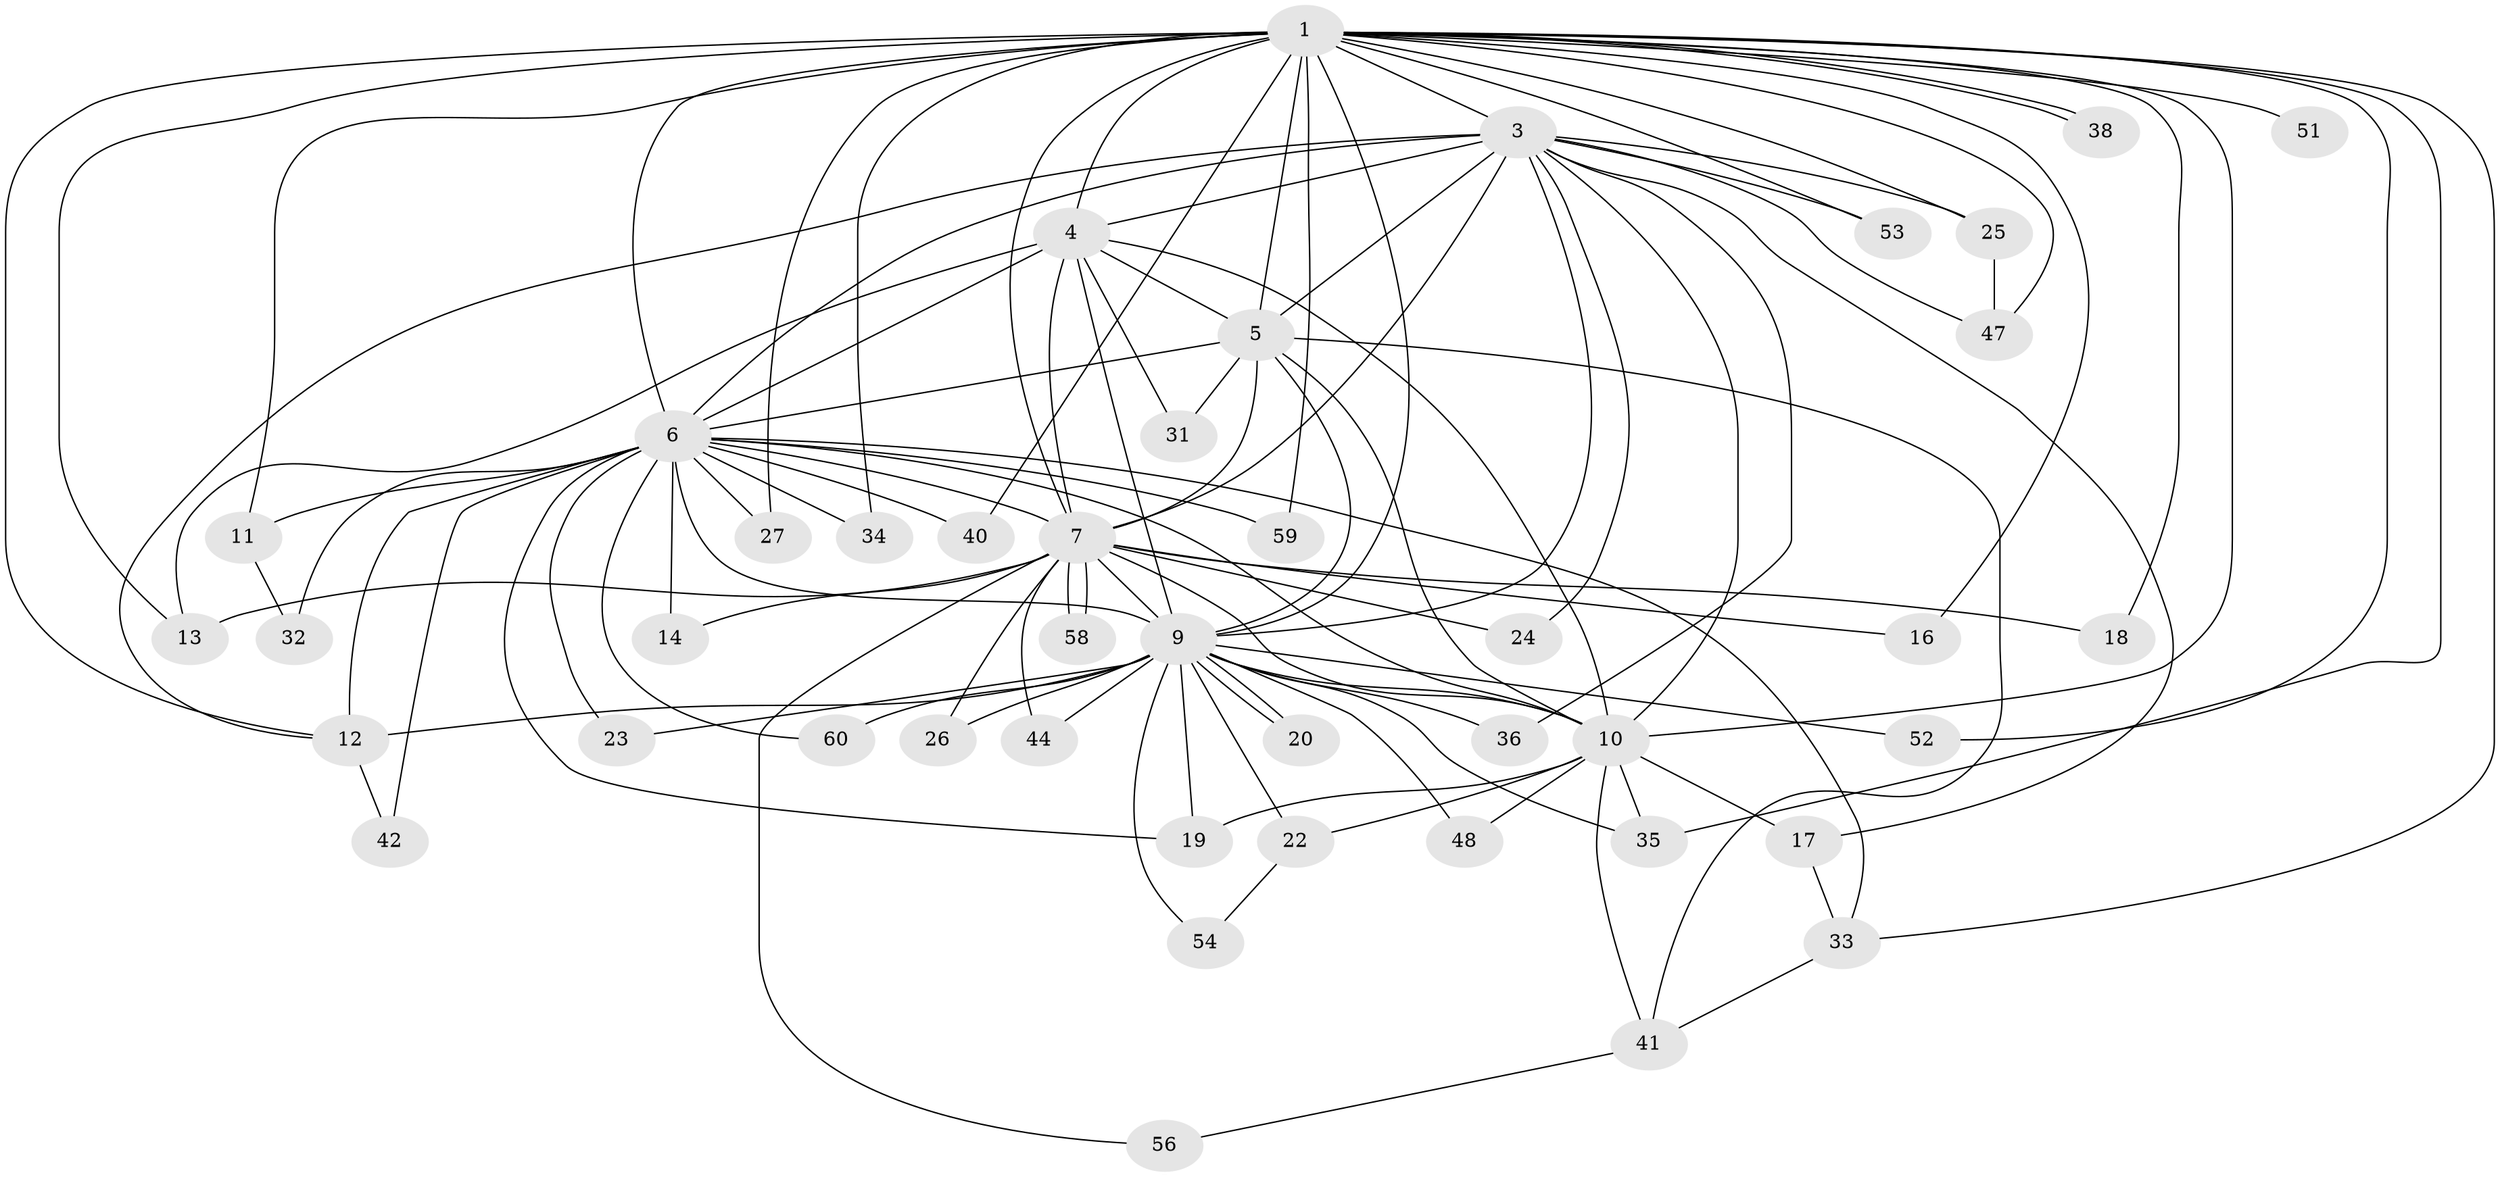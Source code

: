 // original degree distribution, {23: 0.016666666666666666, 16: 0.05, 12: 0.05, 20: 0.03333333333333333, 24: 0.016666666666666666, 4: 0.05, 5: 0.016666666666666666, 3: 0.16666666666666666, 2: 0.6}
// Generated by graph-tools (version 1.1) at 2025/11/02/27/25 16:11:06]
// undirected, 44 vertices, 107 edges
graph export_dot {
graph [start="1"]
  node [color=gray90,style=filled];
  1 [super="+2"];
  3 [super="+15"];
  4 [super="+28"];
  5 [super="+55"];
  6 [super="+8"];
  7 [super="+43"];
  9 [super="+39"];
  10 [super="+45"];
  11 [super="+29"];
  12 [super="+21"];
  13 [super="+46"];
  14;
  16;
  17;
  18;
  19 [super="+37"];
  20;
  22;
  23;
  24;
  25 [super="+49"];
  26;
  27 [super="+30"];
  31;
  32;
  33 [super="+57"];
  34;
  35 [super="+50"];
  36;
  38;
  40;
  41;
  42;
  44;
  47;
  48;
  51;
  52;
  53;
  54;
  56;
  58;
  59;
  60;
  1 -- 3 [weight=2];
  1 -- 4 [weight=3];
  1 -- 5 [weight=2];
  1 -- 6 [weight=4];
  1 -- 7 [weight=2];
  1 -- 9 [weight=2];
  1 -- 10 [weight=2];
  1 -- 13;
  1 -- 16;
  1 -- 27 [weight=2];
  1 -- 33;
  1 -- 34;
  1 -- 35;
  1 -- 38;
  1 -- 38;
  1 -- 40;
  1 -- 47;
  1 -- 52;
  1 -- 53;
  1 -- 59;
  1 -- 18;
  1 -- 51;
  1 -- 25;
  1 -- 11;
  1 -- 12;
  3 -- 4;
  3 -- 5;
  3 -- 6 [weight=2];
  3 -- 7 [weight=2];
  3 -- 9;
  3 -- 10;
  3 -- 17;
  3 -- 24;
  3 -- 25;
  3 -- 36;
  3 -- 47;
  3 -- 53;
  3 -- 12;
  4 -- 5;
  4 -- 6 [weight=2];
  4 -- 7;
  4 -- 9;
  4 -- 10;
  4 -- 31;
  4 -- 13;
  5 -- 6 [weight=2];
  5 -- 7;
  5 -- 9 [weight=2];
  5 -- 10;
  5 -- 31;
  5 -- 41;
  6 -- 7 [weight=2];
  6 -- 9 [weight=2];
  6 -- 10 [weight=2];
  6 -- 12;
  6 -- 14;
  6 -- 11;
  6 -- 19;
  6 -- 23;
  6 -- 32;
  6 -- 34;
  6 -- 40;
  6 -- 42;
  6 -- 59;
  6 -- 60;
  6 -- 27;
  6 -- 33;
  7 -- 9;
  7 -- 10;
  7 -- 13;
  7 -- 14;
  7 -- 16;
  7 -- 18;
  7 -- 24;
  7 -- 26;
  7 -- 44;
  7 -- 56;
  7 -- 58;
  7 -- 58;
  9 -- 10 [weight=2];
  9 -- 12;
  9 -- 19;
  9 -- 20;
  9 -- 20;
  9 -- 22;
  9 -- 23;
  9 -- 26;
  9 -- 36;
  9 -- 44;
  9 -- 48;
  9 -- 54;
  9 -- 60;
  9 -- 52;
  9 -- 35;
  10 -- 17;
  10 -- 22;
  10 -- 35;
  10 -- 41;
  10 -- 48;
  10 -- 19;
  11 -- 32;
  12 -- 42;
  17 -- 33;
  22 -- 54;
  25 -- 47;
  33 -- 41;
  41 -- 56;
}
